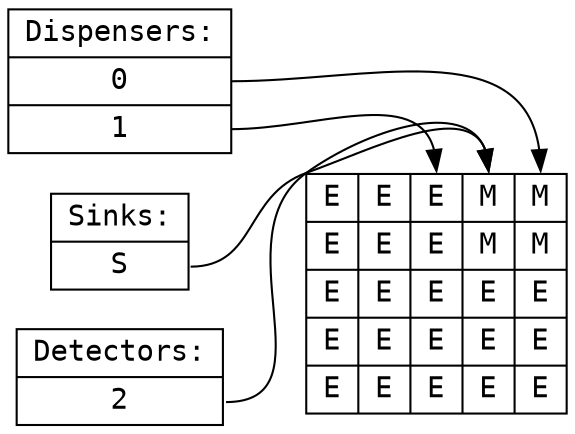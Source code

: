 digraph step {rankdir=LR;node [shape=record,fontname="Inconsolata"];
dispenser [label="Dispensers:|<d5>0|<d2>1"];
sink [label="Sinks:|<s3>S"];
detector [label="Detectors:|<D03>2"];
board [label="{<f00>E|<f01>E|<f02>E|<f03>M|<f04>M}|{<f10>E|<f11>E|<f12>E|<f13>M|<f14>M}|{<f20>E|<f21>E|<f22>E|<f23>E|<f24>E}|{<f30>E|<f31>E|<f32>E|<f33>E|<f34>E}|{<f40>E|<f41>E|<f42>E|<f43>E|<f44>E}"];
dispenser:d5 -> board:f04
dispenser:d2 -> board:f02
sink:s3 -> board:f03
detector:D03 -> board:f03
}
